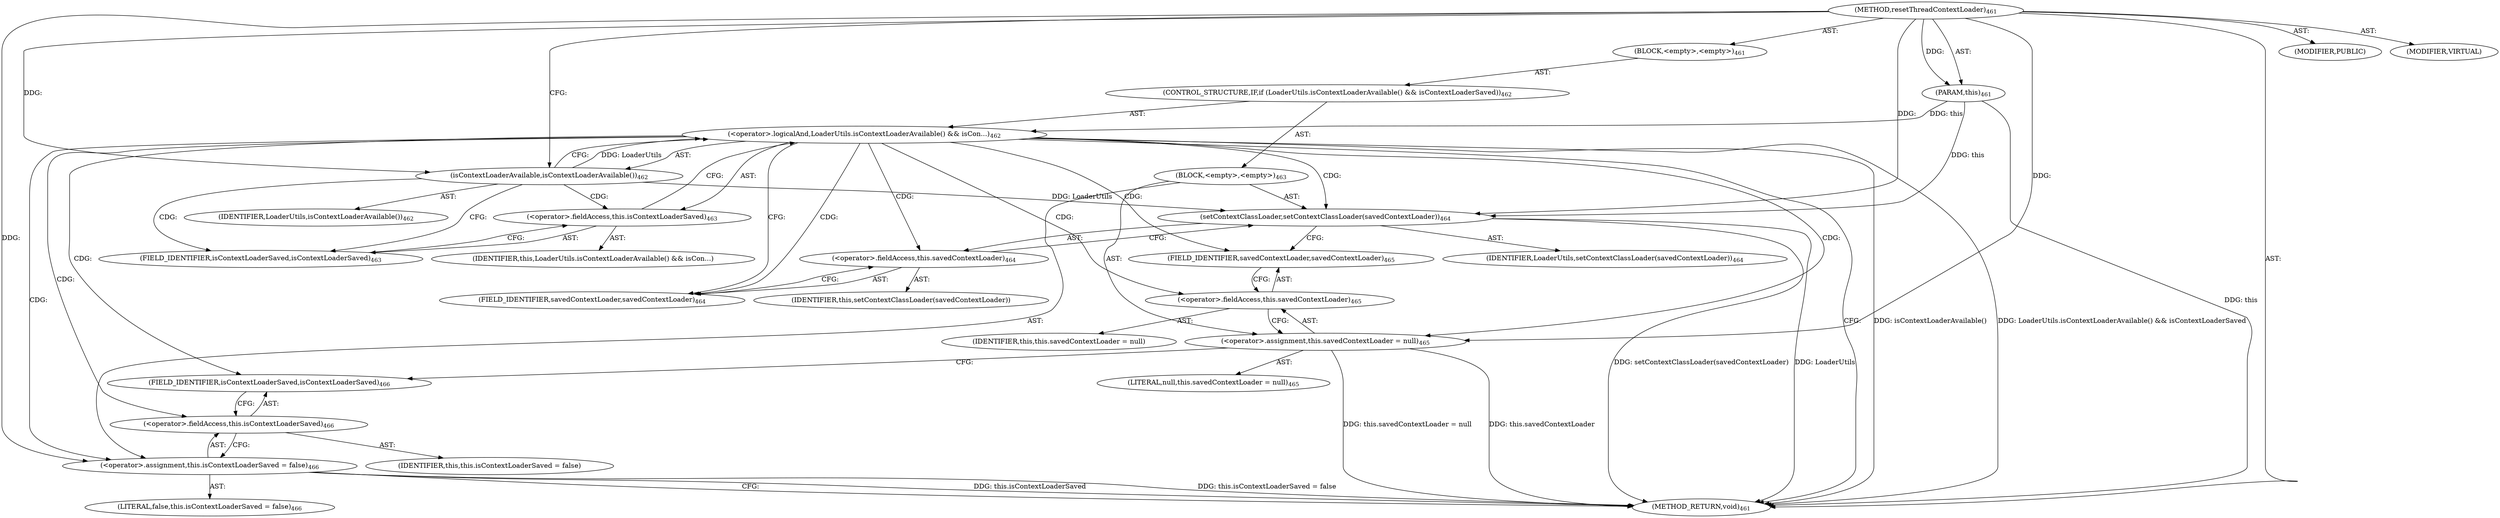 digraph "resetThreadContextLoader" {  
"111669149711" [label = <(METHOD,resetThreadContextLoader)<SUB>461</SUB>> ]
"115964117042" [label = <(PARAM,this)<SUB>461</SUB>> ]
"25769803807" [label = <(BLOCK,&lt;empty&gt;,&lt;empty&gt;)<SUB>461</SUB>> ]
"47244640271" [label = <(CONTROL_STRUCTURE,IF,if (LoaderUtils.isContextLoaderAvailable() &amp;&amp; isContextLoaderSaved))<SUB>462</SUB>> ]
"30064771261" [label = <(&lt;operator&gt;.logicalAnd,LoaderUtils.isContextLoaderAvailable() &amp;&amp; isCon...)<SUB>462</SUB>> ]
"30064771262" [label = <(isContextLoaderAvailable,isContextLoaderAvailable())<SUB>462</SUB>> ]
"68719476920" [label = <(IDENTIFIER,LoaderUtils,isContextLoaderAvailable())<SUB>462</SUB>> ]
"30064771263" [label = <(&lt;operator&gt;.fieldAccess,this.isContextLoaderSaved)<SUB>463</SUB>> ]
"68719476921" [label = <(IDENTIFIER,this,LoaderUtils.isContextLoaderAvailable() &amp;&amp; isCon...)> ]
"55834574916" [label = <(FIELD_IDENTIFIER,isContextLoaderSaved,isContextLoaderSaved)<SUB>463</SUB>> ]
"25769803808" [label = <(BLOCK,&lt;empty&gt;,&lt;empty&gt;)<SUB>463</SUB>> ]
"30064771264" [label = <(setContextClassLoader,setContextClassLoader(savedContextLoader))<SUB>464</SUB>> ]
"68719476922" [label = <(IDENTIFIER,LoaderUtils,setContextClassLoader(savedContextLoader))<SUB>464</SUB>> ]
"30064771265" [label = <(&lt;operator&gt;.fieldAccess,this.savedContextLoader)<SUB>464</SUB>> ]
"68719476923" [label = <(IDENTIFIER,this,setContextClassLoader(savedContextLoader))> ]
"55834574917" [label = <(FIELD_IDENTIFIER,savedContextLoader,savedContextLoader)<SUB>464</SUB>> ]
"30064771266" [label = <(&lt;operator&gt;.assignment,this.savedContextLoader = null)<SUB>465</SUB>> ]
"30064771267" [label = <(&lt;operator&gt;.fieldAccess,this.savedContextLoader)<SUB>465</SUB>> ]
"68719476924" [label = <(IDENTIFIER,this,this.savedContextLoader = null)> ]
"55834574918" [label = <(FIELD_IDENTIFIER,savedContextLoader,savedContextLoader)<SUB>465</SUB>> ]
"90194313251" [label = <(LITERAL,null,this.savedContextLoader = null)<SUB>465</SUB>> ]
"30064771268" [label = <(&lt;operator&gt;.assignment,this.isContextLoaderSaved = false)<SUB>466</SUB>> ]
"30064771269" [label = <(&lt;operator&gt;.fieldAccess,this.isContextLoaderSaved)<SUB>466</SUB>> ]
"68719476925" [label = <(IDENTIFIER,this,this.isContextLoaderSaved = false)> ]
"55834574919" [label = <(FIELD_IDENTIFIER,isContextLoaderSaved,isContextLoaderSaved)<SUB>466</SUB>> ]
"90194313252" [label = <(LITERAL,false,this.isContextLoaderSaved = false)<SUB>466</SUB>> ]
"133143986227" [label = <(MODIFIER,PUBLIC)> ]
"133143986228" [label = <(MODIFIER,VIRTUAL)> ]
"128849018895" [label = <(METHOD_RETURN,void)<SUB>461</SUB>> ]
  "111669149711" -> "115964117042"  [ label = "AST: "] 
  "111669149711" -> "25769803807"  [ label = "AST: "] 
  "111669149711" -> "133143986227"  [ label = "AST: "] 
  "111669149711" -> "133143986228"  [ label = "AST: "] 
  "111669149711" -> "128849018895"  [ label = "AST: "] 
  "25769803807" -> "47244640271"  [ label = "AST: "] 
  "47244640271" -> "30064771261"  [ label = "AST: "] 
  "47244640271" -> "25769803808"  [ label = "AST: "] 
  "30064771261" -> "30064771262"  [ label = "AST: "] 
  "30064771261" -> "30064771263"  [ label = "AST: "] 
  "30064771262" -> "68719476920"  [ label = "AST: "] 
  "30064771263" -> "68719476921"  [ label = "AST: "] 
  "30064771263" -> "55834574916"  [ label = "AST: "] 
  "25769803808" -> "30064771264"  [ label = "AST: "] 
  "25769803808" -> "30064771266"  [ label = "AST: "] 
  "25769803808" -> "30064771268"  [ label = "AST: "] 
  "30064771264" -> "68719476922"  [ label = "AST: "] 
  "30064771264" -> "30064771265"  [ label = "AST: "] 
  "30064771265" -> "68719476923"  [ label = "AST: "] 
  "30064771265" -> "55834574917"  [ label = "AST: "] 
  "30064771266" -> "30064771267"  [ label = "AST: "] 
  "30064771266" -> "90194313251"  [ label = "AST: "] 
  "30064771267" -> "68719476924"  [ label = "AST: "] 
  "30064771267" -> "55834574918"  [ label = "AST: "] 
  "30064771268" -> "30064771269"  [ label = "AST: "] 
  "30064771268" -> "90194313252"  [ label = "AST: "] 
  "30064771269" -> "68719476925"  [ label = "AST: "] 
  "30064771269" -> "55834574919"  [ label = "AST: "] 
  "30064771261" -> "128849018895"  [ label = "CFG: "] 
  "30064771261" -> "55834574917"  [ label = "CFG: "] 
  "30064771262" -> "30064771261"  [ label = "CFG: "] 
  "30064771262" -> "55834574916"  [ label = "CFG: "] 
  "30064771263" -> "30064771261"  [ label = "CFG: "] 
  "30064771264" -> "55834574918"  [ label = "CFG: "] 
  "30064771266" -> "55834574919"  [ label = "CFG: "] 
  "30064771268" -> "128849018895"  [ label = "CFG: "] 
  "55834574916" -> "30064771263"  [ label = "CFG: "] 
  "30064771265" -> "30064771264"  [ label = "CFG: "] 
  "30064771267" -> "30064771266"  [ label = "CFG: "] 
  "30064771269" -> "30064771268"  [ label = "CFG: "] 
  "55834574917" -> "30064771265"  [ label = "CFG: "] 
  "55834574918" -> "30064771267"  [ label = "CFG: "] 
  "55834574919" -> "30064771269"  [ label = "CFG: "] 
  "111669149711" -> "30064771262"  [ label = "CFG: "] 
  "115964117042" -> "128849018895"  [ label = "DDG: this"] 
  "30064771261" -> "128849018895"  [ label = "DDG: isContextLoaderAvailable()"] 
  "30064771261" -> "128849018895"  [ label = "DDG: LoaderUtils.isContextLoaderAvailable() &amp;&amp; isContextLoaderSaved"] 
  "30064771264" -> "128849018895"  [ label = "DDG: LoaderUtils"] 
  "30064771264" -> "128849018895"  [ label = "DDG: setContextClassLoader(savedContextLoader)"] 
  "30064771266" -> "128849018895"  [ label = "DDG: this.savedContextLoader"] 
  "30064771266" -> "128849018895"  [ label = "DDG: this.savedContextLoader = null"] 
  "30064771268" -> "128849018895"  [ label = "DDG: this.isContextLoaderSaved"] 
  "30064771268" -> "128849018895"  [ label = "DDG: this.isContextLoaderSaved = false"] 
  "111669149711" -> "115964117042"  [ label = "DDG: "] 
  "30064771262" -> "30064771261"  [ label = "DDG: LoaderUtils"] 
  "115964117042" -> "30064771261"  [ label = "DDG: this"] 
  "111669149711" -> "30064771266"  [ label = "DDG: "] 
  "111669149711" -> "30064771268"  [ label = "DDG: "] 
  "111669149711" -> "30064771262"  [ label = "DDG: "] 
  "30064771262" -> "30064771264"  [ label = "DDG: LoaderUtils"] 
  "111669149711" -> "30064771264"  [ label = "DDG: "] 
  "115964117042" -> "30064771264"  [ label = "DDG: this"] 
  "30064771261" -> "30064771269"  [ label = "CDG: "] 
  "30064771261" -> "30064771268"  [ label = "CDG: "] 
  "30064771261" -> "30064771267"  [ label = "CDG: "] 
  "30064771261" -> "30064771266"  [ label = "CDG: "] 
  "30064771261" -> "55834574919"  [ label = "CDG: "] 
  "30064771261" -> "30064771265"  [ label = "CDG: "] 
  "30064771261" -> "55834574918"  [ label = "CDG: "] 
  "30064771261" -> "30064771264"  [ label = "CDG: "] 
  "30064771261" -> "55834574917"  [ label = "CDG: "] 
  "30064771262" -> "30064771263"  [ label = "CDG: "] 
  "30064771262" -> "55834574916"  [ label = "CDG: "] 
}
